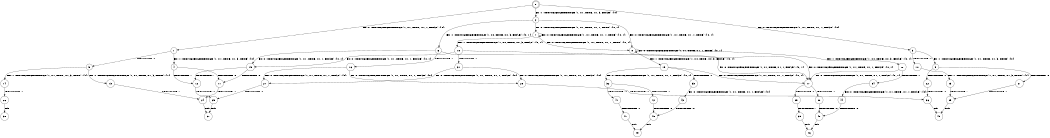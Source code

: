 digraph BCG {
size = "7, 10.5";
center = TRUE;
node [shape = circle];
0 [peripheries = 2];
0 -> 1 [label = "EX !0 !ATOMIC_EXCH_BRANCH (1, +1, TRUE, +1, 1, FALSE) !{0}"];
0 -> 2 [label = "EX !1 !ATOMIC_EXCH_BRANCH (1, +1, TRUE, +1, 3, FALSE) !{0}"];
0 -> 3 [label = "EX !0 !ATOMIC_EXCH_BRANCH (1, +1, TRUE, +1, 1, FALSE) !{0}"];
1 -> 4 [label = "EX !1 !ATOMIC_EXCH_BRANCH (1, +1, TRUE, +1, 3, TRUE) !{0}"];
1 -> 5 [label = "TERMINATE !0"];
2 -> 6 [label = "EX !1 !ATOMIC_EXCH_BRANCH (1, +0, TRUE, +0, 3, FALSE) !{0, 1}"];
2 -> 7 [label = "EX !0 !ATOMIC_EXCH_BRANCH (1, +1, TRUE, +1, 1, TRUE) !{0, 1}"];
2 -> 8 [label = "EX !0 !ATOMIC_EXCH_BRANCH (1, +1, TRUE, +1, 1, TRUE) !{0, 1}"];
3 -> 9 [label = "EX !1 !ATOMIC_EXCH_BRANCH (1, +1, TRUE, +1, 3, TRUE) !{0}"];
3 -> 10 [label = "TERMINATE !0"];
4 -> 11 [label = "TERMINATE !0"];
4 -> 12 [label = "TERMINATE !1"];
5 -> 13 [label = "EX !1 !ATOMIC_EXCH_BRANCH (1, +1, TRUE, +1, 3, TRUE) !{1}"];
5 -> 14 [label = "EX !1 !ATOMIC_EXCH_BRANCH (1, +1, TRUE, +1, 3, TRUE) !{1}"];
6 -> 15 [label = "EX !0 !ATOMIC_EXCH_BRANCH (1, +1, TRUE, +1, 1, FALSE) !{0, 1}"];
6 -> 16 [label = "TERMINATE !1"];
6 -> 17 [label = "EX !0 !ATOMIC_EXCH_BRANCH (1, +1, TRUE, +1, 1, FALSE) !{0, 1}"];
7 -> 7 [label = "EX !0 !ATOMIC_EXCH_BRANCH (1, +1, TRUE, +1, 1, TRUE) !{0, 1}"];
7 -> 18 [label = "EX !1 !ATOMIC_EXCH_BRANCH (1, +0, TRUE, +0, 3, FALSE) !{0, 1}"];
7 -> 8 [label = "EX !0 !ATOMIC_EXCH_BRANCH (1, +1, TRUE, +1, 1, TRUE) !{0, 1}"];
8 -> 19 [label = "EX !1 !ATOMIC_EXCH_BRANCH (1, +0, TRUE, +0, 3, FALSE) !{0, 1}"];
8 -> 8 [label = "EX !0 !ATOMIC_EXCH_BRANCH (1, +1, TRUE, +1, 1, TRUE) !{0, 1}"];
8 -> 20 [label = "EX !1 !ATOMIC_EXCH_BRANCH (1, +0, TRUE, +0, 3, FALSE) !{0, 1}"];
9 -> 21 [label = "TERMINATE !0"];
9 -> 22 [label = "TERMINATE !1"];
10 -> 23 [label = "EX !1 !ATOMIC_EXCH_BRANCH (1, +1, TRUE, +1, 3, TRUE) !{1}"];
11 -> 24 [label = "TERMINATE !1"];
12 -> 25 [label = "TERMINATE !0"];
13 -> 24 [label = "TERMINATE !1"];
14 -> 26 [label = "TERMINATE !1"];
15 -> 11 [label = "TERMINATE !0"];
15 -> 12 [label = "TERMINATE !1"];
16 -> 27 [label = "EX !0 !ATOMIC_EXCH_BRANCH (1, +1, TRUE, +1, 1, FALSE) !{0}"];
16 -> 28 [label = "EX !0 !ATOMIC_EXCH_BRANCH (1, +1, TRUE, +1, 1, FALSE) !{0}"];
17 -> 29 [label = "TERMINATE !0"];
17 -> 30 [label = "TERMINATE !1"];
18 -> 15 [label = "EX !0 !ATOMIC_EXCH_BRANCH (1, +1, TRUE, +1, 1, FALSE) !{0, 1}"];
18 -> 31 [label = "TERMINATE !1"];
18 -> 17 [label = "EX !0 !ATOMIC_EXCH_BRANCH (1, +1, TRUE, +1, 1, FALSE) !{0, 1}"];
19 -> 32 [label = "EX !0 !ATOMIC_EXCH_BRANCH (1, +1, TRUE, +1, 1, FALSE) !{0, 1}"];
19 -> 33 [label = "TERMINATE !1"];
19 -> 17 [label = "EX !0 !ATOMIC_EXCH_BRANCH (1, +1, TRUE, +1, 1, FALSE) !{0, 1}"];
20 -> 17 [label = "EX !0 !ATOMIC_EXCH_BRANCH (1, +1, TRUE, +1, 1, FALSE) !{0, 1}"];
20 -> 34 [label = "TERMINATE !1"];
21 -> 35 [label = "TERMINATE !1"];
22 -> 36 [label = "TERMINATE !0"];
23 -> 35 [label = "TERMINATE !1"];
24 -> 37 [label = "exit"];
25 -> 37 [label = "exit"];
26 -> 38 [label = "exit"];
27 -> 25 [label = "TERMINATE !0"];
28 -> 36 [label = "TERMINATE !0"];
29 -> 39 [label = "TERMINATE !1"];
30 -> 40 [label = "TERMINATE !0"];
31 -> 27 [label = "EX !0 !ATOMIC_EXCH_BRANCH (1, +1, TRUE, +1, 1, FALSE) !{0}"];
31 -> 28 [label = "EX !0 !ATOMIC_EXCH_BRANCH (1, +1, TRUE, +1, 1, FALSE) !{0}"];
32 -> 41 [label = "TERMINATE !0"];
32 -> 42 [label = "TERMINATE !1"];
33 -> 43 [label = "EX !0 !ATOMIC_EXCH_BRANCH (1, +1, TRUE, +1, 1, FALSE) !{0}"];
34 -> 44 [label = "EX !0 !ATOMIC_EXCH_BRANCH (1, +1, TRUE, +1, 1, FALSE) !{0}"];
35 -> 45 [label = "exit"];
36 -> 45 [label = "exit"];
39 -> 46 [label = "exit"];
40 -> 46 [label = "exit"];
41 -> 47 [label = "TERMINATE !1"];
42 -> 48 [label = "TERMINATE !0"];
43 -> 48 [label = "TERMINATE !0"];
44 -> 40 [label = "TERMINATE !0"];
47 -> 49 [label = "exit"];
48 -> 49 [label = "exit"];
}
